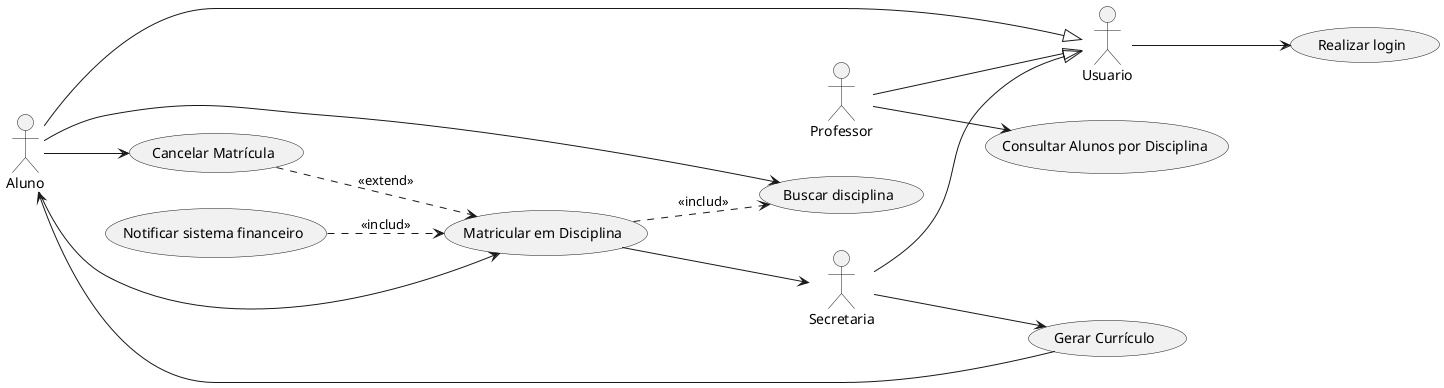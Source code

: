 @startuml
left to right direction

' Define os atores
actor Aluno
actor Professor
actor Secretaria
actor Usuario

Aluno--|> Usuario
Professor--|> Usuario
Secretaria--|> Usuario


' Define os casos de uso
usecase "Gerar Currículo" as UC1
usecase "Consultar Alunos por Disciplina" as UC2
usecase "Matricular em Disciplina" as UC3
usecase "Cancelar Matrícula" as UC4
usecase "Realizar login" as UC6
usecase "Buscar disciplina" as UC7
usecase "Notificar sistema financeiro" as UC8

' Define as relações entre atores e casos de uso

Usuario --> UC6

Aluno --> UC4
Aluno --> UC3
UC3 --> Secretaria
UC8 ..> UC3 : <<includ>>

Aluno --> UC7
UC4 ..> UC3 : <<extend>>
UC3 ..> UC7 : <<includ>>

Professor --> UC2 

Secretaria --> UC1
UC1 --> Aluno
@enduml